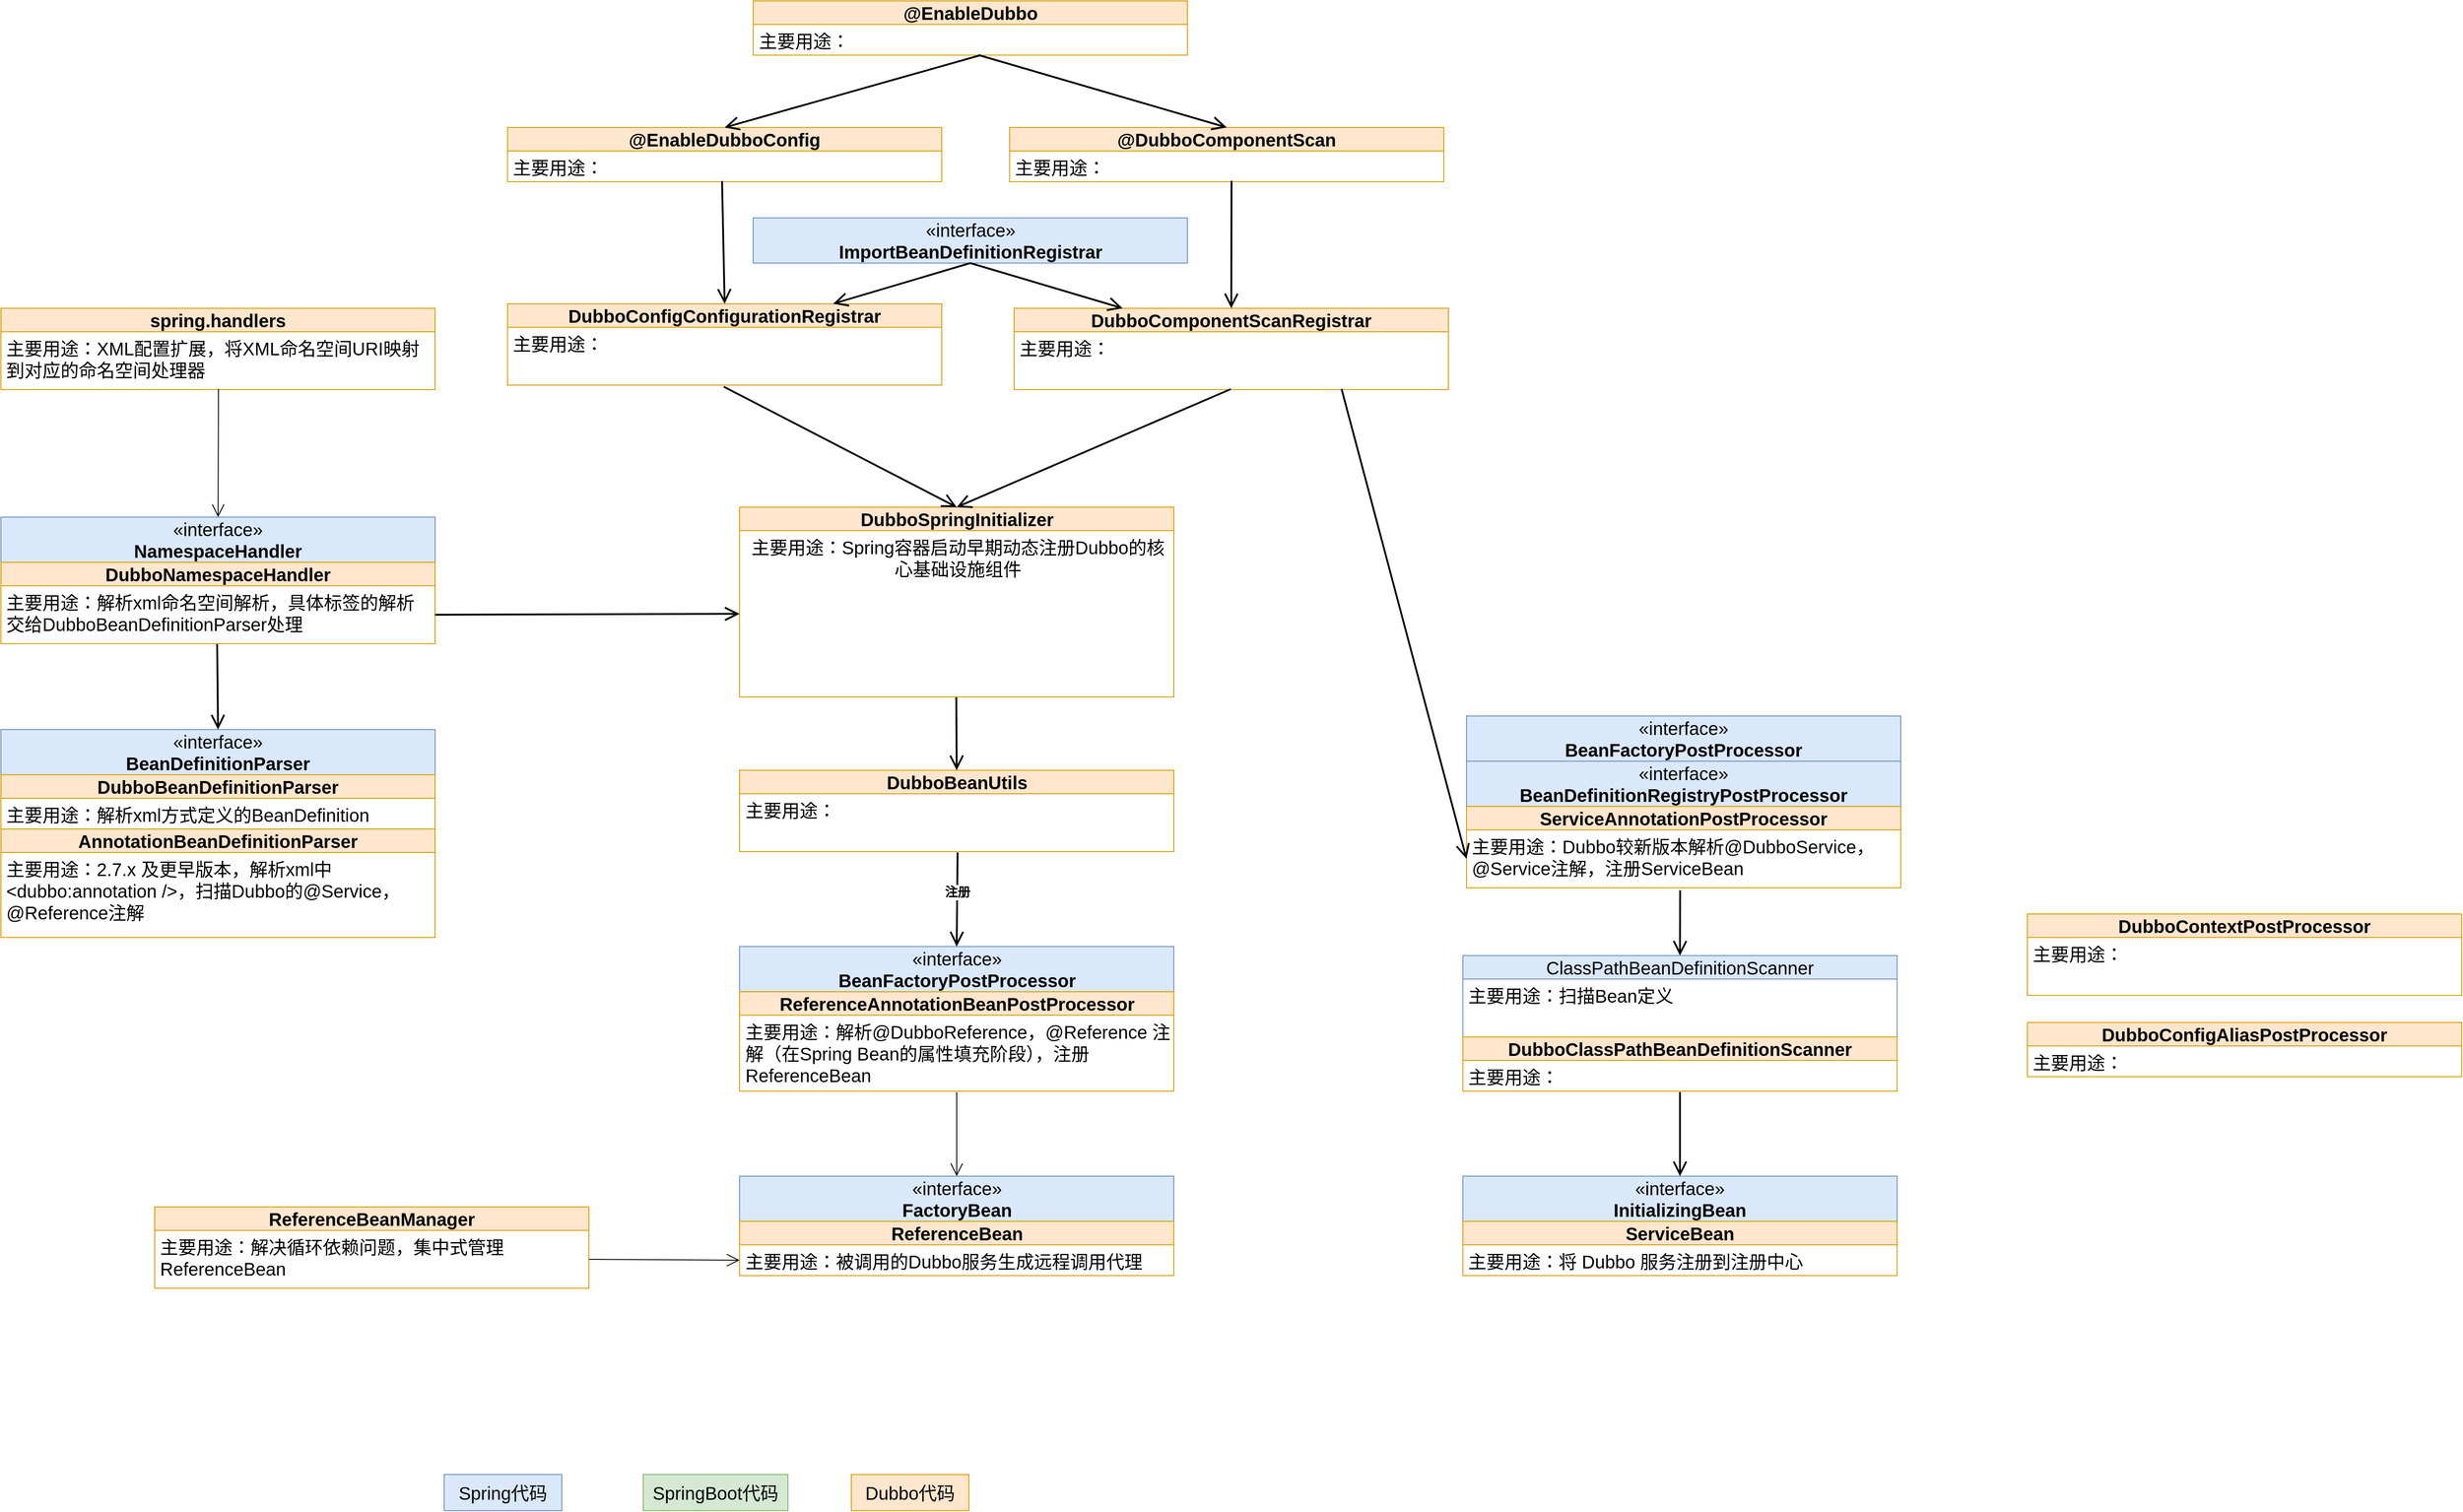 <mxfile version="28.0.6">
  <diagram name="第 1 页" id="xwlVY48jZOfA3PrioJLu">
    <mxGraphModel dx="3204" dy="2539" grid="1" gridSize="10" guides="1" tooltips="1" connect="1" arrows="1" fold="1" page="1" pageScale="1" pageWidth="827" pageHeight="1169" math="0" shadow="0">
      <root>
        <mxCell id="0" />
        <mxCell id="1" parent="0" />
        <mxCell id="1j3soAuKBiSglBNwDgY3-29" value="Spring代码" style="rounded=0;whiteSpace=wrap;html=1;fontSize=20;fillColor=#dae8fc;strokeColor=#6c8ebf;" parent="1" vertex="1">
          <mxGeometry x="-230" y="1400" width="130" height="40" as="geometry" />
        </mxCell>
        <mxCell id="1j3soAuKBiSglBNwDgY3-30" value="Dubbo代码" style="rounded=0;whiteSpace=wrap;html=1;fontSize=20;fillColor=#ffe6cc;strokeColor=#d79b00;" parent="1" vertex="1">
          <mxGeometry x="220" y="1400" width="130" height="40" as="geometry" />
        </mxCell>
        <mxCell id="MJl2RSiWA88DYP8mbdHT-1" value="«interface»&lt;br&gt;&lt;b&gt;NamespaceHandler&lt;/b&gt;" style="html=1;whiteSpace=wrap;fontSize=20;fillColor=#dae8fc;strokeColor=#6c8ebf;" parent="1" vertex="1">
          <mxGeometry x="-720" y="341" width="480" height="50" as="geometry" />
        </mxCell>
        <mxCell id="MJl2RSiWA88DYP8mbdHT-23" value="&lt;span style=&quot;font-size: 20px;&quot;&gt;&lt;b&gt;DubboNamespaceHandler&lt;/b&gt;&lt;/span&gt;" style="swimlane;fontStyle=0;childLayout=stackLayout;horizontal=1;startSize=26;fillColor=#ffe6cc;horizontalStack=0;resizeParent=1;resizeParentMax=0;resizeLast=0;collapsible=1;marginBottom=0;whiteSpace=wrap;html=1;strokeColor=#d79b00;" parent="1" vertex="1">
          <mxGeometry x="-720" y="391" width="480" height="90" as="geometry" />
        </mxCell>
        <mxCell id="MJl2RSiWA88DYP8mbdHT-24" value="主要用途：解析xml命名空间解析，具体标签的解析交给DubboBeanDefinitionParser处理" style="text;strokeColor=none;fillColor=none;align=left;verticalAlign=top;spacingLeft=4;spacingRight=4;overflow=hidden;rotatable=0;points=[[0,0.5],[1,0.5]];portConstraint=eastwest;whiteSpace=wrap;html=1;fontSize=20;" parent="MJl2RSiWA88DYP8mbdHT-23" vertex="1">
          <mxGeometry y="26" width="480" height="64" as="geometry" />
        </mxCell>
        <mxCell id="MJl2RSiWA88DYP8mbdHT-43" value="«interface»&lt;br&gt;&lt;b&gt;BeanDefinitionParser&lt;/b&gt;" style="html=1;whiteSpace=wrap;fontSize=20;fillColor=#dae8fc;strokeColor=#6c8ebf;" parent="1" vertex="1">
          <mxGeometry x="-720" y="576" width="480" height="50" as="geometry" />
        </mxCell>
        <mxCell id="MJl2RSiWA88DYP8mbdHT-44" value="&lt;span style=&quot;font-size: 20px;&quot;&gt;&lt;b&gt;DubboBeanDefinitionParser&lt;/b&gt;&lt;/span&gt;" style="swimlane;fontStyle=0;childLayout=stackLayout;horizontal=1;startSize=26;fillColor=#ffe6cc;horizontalStack=0;resizeParent=1;resizeParentMax=0;resizeLast=0;collapsible=1;marginBottom=0;whiteSpace=wrap;html=1;strokeColor=#d79b00;" parent="1" vertex="1">
          <mxGeometry x="-720" y="626" width="480" height="60" as="geometry" />
        </mxCell>
        <mxCell id="MJl2RSiWA88DYP8mbdHT-45" value="主要用途：解析xml方式定义的BeanDefinition" style="text;strokeColor=none;fillColor=none;align=left;verticalAlign=top;spacingLeft=4;spacingRight=4;overflow=hidden;rotatable=0;points=[[0,0.5],[1,0.5]];portConstraint=eastwest;whiteSpace=wrap;html=1;fontSize=20;" parent="MJl2RSiWA88DYP8mbdHT-44" vertex="1">
          <mxGeometry y="26" width="480" height="34" as="geometry" />
        </mxCell>
        <mxCell id="MJl2RSiWA88DYP8mbdHT-46" value="&lt;span style=&quot;font-size: 20px;&quot;&gt;&lt;b&gt;AnnotationBeanDefinitionParser&lt;/b&gt;&lt;/span&gt;" style="swimlane;fontStyle=0;childLayout=stackLayout;horizontal=1;startSize=26;fillColor=#ffe6cc;horizontalStack=0;resizeParent=1;resizeParentMax=0;resizeLast=0;collapsible=1;marginBottom=0;whiteSpace=wrap;html=1;strokeColor=#d79b00;" parent="1" vertex="1">
          <mxGeometry x="-720" y="686" width="480" height="120" as="geometry" />
        </mxCell>
        <mxCell id="MJl2RSiWA88DYP8mbdHT-47" value="主要用途：2.7.x 及更早版本，解析xml中&amp;lt;dubbo:annotation /&amp;gt;，扫描Dubbo的@Service，@Reference注解&amp;nbsp;" style="text;strokeColor=none;fillColor=none;align=left;verticalAlign=top;spacingLeft=4;spacingRight=4;overflow=hidden;rotatable=0;points=[[0,0.5],[1,0.5]];portConstraint=eastwest;whiteSpace=wrap;html=1;fontSize=20;" parent="MJl2RSiWA88DYP8mbdHT-46" vertex="1">
          <mxGeometry y="26" width="480" height="94" as="geometry" />
        </mxCell>
        <mxCell id="kx4sPDKNxDJQQ7E9ZJhp-7" value="«interface»&lt;br&gt;&lt;b&gt;FactoryBean&lt;/b&gt;" style="html=1;whiteSpace=wrap;fontSize=20;fillColor=#dae8fc;strokeColor=#6c8ebf;" parent="1" vertex="1">
          <mxGeometry x="96.5" y="1070" width="480" height="50" as="geometry" />
        </mxCell>
        <mxCell id="kx4sPDKNxDJQQ7E9ZJhp-8" value="&lt;span style=&quot;font-size: 20px;&quot;&gt;&lt;b&gt;ReferenceBean&lt;/b&gt;&lt;/span&gt;" style="swimlane;fontStyle=0;childLayout=stackLayout;horizontal=1;startSize=26;fillColor=#ffe6cc;horizontalStack=0;resizeParent=1;resizeParentMax=0;resizeLast=0;collapsible=1;marginBottom=0;whiteSpace=wrap;html=1;strokeColor=#d79b00;" parent="1" vertex="1">
          <mxGeometry x="96.5" y="1120" width="480" height="60" as="geometry" />
        </mxCell>
        <mxCell id="kx4sPDKNxDJQQ7E9ZJhp-9" value="主要用途：被调用的Dubbo服务生成远程调用代理" style="text;strokeColor=none;fillColor=none;align=left;verticalAlign=top;spacingLeft=4;spacingRight=4;overflow=hidden;rotatable=0;points=[[0,0.5],[1,0.5]];portConstraint=eastwest;whiteSpace=wrap;html=1;fontSize=20;" parent="kx4sPDKNxDJQQ7E9ZJhp-8" vertex="1">
          <mxGeometry y="26" width="480" height="34" as="geometry" />
        </mxCell>
        <mxCell id="kx4sPDKNxDJQQ7E9ZJhp-10" value="" style="endArrow=open;endFill=1;endSize=12;html=1;rounded=0;exitX=0.498;exitY=1.008;exitDx=0;exitDy=0;exitPerimeter=0;entryX=0.5;entryY=0;entryDx=0;entryDy=0;strokeWidth=2;" parent="1" source="MJl2RSiWA88DYP8mbdHT-24" target="MJl2RSiWA88DYP8mbdHT-43" edge="1">
          <mxGeometry width="160" relative="1" as="geometry">
            <mxPoint x="-460" y="501" as="sourcePoint" />
            <mxPoint x="-300" y="501" as="targetPoint" />
          </mxGeometry>
        </mxCell>
        <mxCell id="kx4sPDKNxDJQQ7E9ZJhp-16" value="&lt;span style=&quot;font-size: 20px; font-weight: 700;&quot;&gt;DubboConfigAliasPostProcessor&lt;/span&gt;" style="swimlane;fontStyle=0;childLayout=stackLayout;horizontal=1;startSize=26;fillColor=#ffe6cc;horizontalStack=0;resizeParent=1;resizeParentMax=0;resizeLast=0;collapsible=1;marginBottom=0;whiteSpace=wrap;html=1;strokeColor=#d79b00;" parent="1" vertex="1">
          <mxGeometry x="1520" y="900" width="480" height="60" as="geometry" />
        </mxCell>
        <mxCell id="kx4sPDKNxDJQQ7E9ZJhp-17" value="主要用途：" style="text;strokeColor=none;fillColor=none;align=left;verticalAlign=top;spacingLeft=4;spacingRight=4;overflow=hidden;rotatable=0;points=[[0,0.5],[1,0.5]];portConstraint=eastwest;whiteSpace=wrap;html=1;fontSize=20;" parent="kx4sPDKNxDJQQ7E9ZJhp-16" vertex="1">
          <mxGeometry y="26" width="480" height="34" as="geometry" />
        </mxCell>
        <mxCell id="kx4sPDKNxDJQQ7E9ZJhp-32" value="&lt;span style=&quot;font-size: 20px;&quot;&gt;&lt;b&gt;DubboBeanUtils&lt;/b&gt;&lt;/span&gt;" style="swimlane;fontStyle=0;childLayout=stackLayout;horizontal=1;startSize=26;fillColor=#ffe6cc;horizontalStack=0;resizeParent=1;resizeParentMax=0;resizeLast=0;collapsible=1;marginBottom=0;whiteSpace=wrap;html=1;strokeColor=#d79b00;" parent="1" vertex="1">
          <mxGeometry x="96.5" y="621" width="480" height="90" as="geometry" />
        </mxCell>
        <mxCell id="kx4sPDKNxDJQQ7E9ZJhp-33" value="&lt;div style=&quot;text-align: center;&quot;&gt;&lt;span style=&quot;background-color: transparent; color: light-dark(rgb(0, 0, 0), rgb(255, 255, 255));&quot;&gt;主要用途：&lt;/span&gt;&lt;/div&gt;" style="text;strokeColor=none;fillColor=none;align=left;verticalAlign=top;spacingLeft=4;spacingRight=4;overflow=hidden;rotatable=0;points=[[0,0.5],[1,0.5]];portConstraint=eastwest;whiteSpace=wrap;html=1;fontSize=20;" parent="kx4sPDKNxDJQQ7E9ZJhp-32" vertex="1">
          <mxGeometry y="26" width="480" height="64" as="geometry" />
        </mxCell>
        <mxCell id="kx4sPDKNxDJQQ7E9ZJhp-34" value="&lt;span style=&quot;font-size: 20px;&quot;&gt;&lt;b&gt;DubboSpringInitializer&lt;/b&gt;&lt;/span&gt;" style="swimlane;fontStyle=0;childLayout=stackLayout;horizontal=1;startSize=26;fillColor=#ffe6cc;horizontalStack=0;resizeParent=1;resizeParentMax=0;resizeLast=0;collapsible=1;marginBottom=0;whiteSpace=wrap;html=1;strokeColor=#d79b00;" parent="1" vertex="1">
          <mxGeometry x="96.5" y="330" width="480" height="210" as="geometry" />
        </mxCell>
        <mxCell id="kx4sPDKNxDJQQ7E9ZJhp-35" value="&lt;div style=&quot;text-align: center;&quot;&gt;&lt;span style=&quot;background-color: transparent; color: light-dark(rgb(0, 0, 0), rgb(255, 255, 255));&quot;&gt;主要用途：&lt;/span&gt;&lt;span style=&quot;background-color: transparent; text-align: left;&quot;&gt;Spring容器启动早期动态注册Dubbo的核心基础设施组件&lt;/span&gt;&lt;/div&gt;" style="text;strokeColor=none;fillColor=none;align=left;verticalAlign=top;spacingLeft=4;spacingRight=4;overflow=hidden;rotatable=0;points=[[0,0.5],[1,0.5]];portConstraint=eastwest;whiteSpace=wrap;html=1;fontSize=20;" parent="kx4sPDKNxDJQQ7E9ZJhp-34" vertex="1">
          <mxGeometry y="26" width="480" height="184" as="geometry" />
        </mxCell>
        <mxCell id="kx4sPDKNxDJQQ7E9ZJhp-36" value="" style="endArrow=open;endFill=1;endSize=12;html=1;rounded=0;entryX=0;entryY=0.5;entryDx=0;entryDy=0;strokeWidth=2;exitX=1;exitY=0.5;exitDx=0;exitDy=0;" parent="1" source="MJl2RSiWA88DYP8mbdHT-24" target="kx4sPDKNxDJQQ7E9ZJhp-35" edge="1">
          <mxGeometry width="160" relative="1" as="geometry">
            <mxPoint x="-80" y="388" as="sourcePoint" />
            <mxPoint x="250" y="660" as="targetPoint" />
          </mxGeometry>
        </mxCell>
        <mxCell id="kx4sPDKNxDJQQ7E9ZJhp-37" value="&lt;span style=&quot;font-size: 20px;&quot;&gt;&lt;b&gt;DubboConfigConfigurationRegistrar&lt;/b&gt;&lt;/span&gt;" style="swimlane;fontStyle=0;childLayout=stackLayout;horizontal=1;startSize=26;fillColor=#ffe6cc;horizontalStack=0;resizeParent=1;resizeParentMax=0;resizeLast=0;collapsible=1;marginBottom=0;whiteSpace=wrap;html=1;strokeColor=#d79b00;" parent="1" vertex="1">
          <mxGeometry x="-160" y="105" width="480" height="90" as="geometry" />
        </mxCell>
        <mxCell id="kx4sPDKNxDJQQ7E9ZJhp-38" value="&lt;div style=&quot;text-align: center;&quot;&gt;&lt;span style=&quot;background-color: transparent; color: light-dark(rgb(0, 0, 0), rgb(255, 255, 255));&quot;&gt;主要用途：&lt;/span&gt;&lt;/div&gt;" style="text;strokeColor=none;fillColor=none;align=left;verticalAlign=top;spacingLeft=4;spacingRight=4;overflow=hidden;rotatable=0;points=[[0,0.5],[1,0.5]];portConstraint=eastwest;whiteSpace=wrap;html=1;fontSize=20;" parent="kx4sPDKNxDJQQ7E9ZJhp-37" vertex="1">
          <mxGeometry y="26" width="480" height="64" as="geometry" />
        </mxCell>
        <mxCell id="kx4sPDKNxDJQQ7E9ZJhp-39" value="" style="endArrow=open;endFill=1;endSize=12;html=1;rounded=0;exitX=0.498;exitY=1.027;exitDx=0;exitDy=0;exitPerimeter=0;entryX=0.5;entryY=0;entryDx=0;entryDy=0;strokeWidth=2;" parent="1" source="kx4sPDKNxDJQQ7E9ZJhp-38" target="kx4sPDKNxDJQQ7E9ZJhp-34" edge="1">
          <mxGeometry width="160" relative="1" as="geometry">
            <mxPoint x="199" y="280" as="sourcePoint" />
            <mxPoint x="359" y="280" as="targetPoint" />
          </mxGeometry>
        </mxCell>
        <mxCell id="kx4sPDKNxDJQQ7E9ZJhp-40" value="&lt;span style=&quot;font-size: 20px;&quot;&gt;&lt;b&gt;DubboComponentScanRegistrar&lt;/b&gt;&lt;/span&gt;" style="swimlane;fontStyle=0;childLayout=stackLayout;horizontal=1;startSize=26;fillColor=#ffe6cc;horizontalStack=0;resizeParent=1;resizeParentMax=0;resizeLast=0;collapsible=1;marginBottom=0;whiteSpace=wrap;html=1;strokeColor=#d79b00;" parent="1" vertex="1">
          <mxGeometry x="400" y="110" width="480" height="90" as="geometry" />
        </mxCell>
        <mxCell id="kx4sPDKNxDJQQ7E9ZJhp-41" value="&lt;div style=&quot;text-align: center;&quot;&gt;&lt;span style=&quot;background-color: transparent; color: light-dark(rgb(0, 0, 0), rgb(255, 255, 255));&quot;&gt;主要用途：&lt;/span&gt;&lt;/div&gt;" style="text;strokeColor=none;fillColor=none;align=left;verticalAlign=top;spacingLeft=4;spacingRight=4;overflow=hidden;rotatable=0;points=[[0,0.5],[1,0.5]];portConstraint=eastwest;whiteSpace=wrap;html=1;fontSize=20;" parent="kx4sPDKNxDJQQ7E9ZJhp-40" vertex="1">
          <mxGeometry y="26" width="480" height="64" as="geometry" />
        </mxCell>
        <mxCell id="kx4sPDKNxDJQQ7E9ZJhp-43" value="&lt;span style=&quot;font-size: 20px;&quot;&gt;&lt;b&gt;DubboContextPostProcessor&lt;/b&gt;&lt;/span&gt;" style="swimlane;fontStyle=0;childLayout=stackLayout;horizontal=1;startSize=26;fillColor=#ffe6cc;horizontalStack=0;resizeParent=1;resizeParentMax=0;resizeLast=0;collapsible=1;marginBottom=0;whiteSpace=wrap;html=1;strokeColor=#d79b00;" parent="1" vertex="1">
          <mxGeometry x="1520" y="780" width="480" height="90" as="geometry" />
        </mxCell>
        <mxCell id="kx4sPDKNxDJQQ7E9ZJhp-44" value="&lt;div style=&quot;text-align: center;&quot;&gt;&lt;span style=&quot;background-color: transparent; color: light-dark(rgb(0, 0, 0), rgb(255, 255, 255));&quot;&gt;主要用途：&lt;/span&gt;&lt;/div&gt;" style="text;strokeColor=none;fillColor=none;align=left;verticalAlign=top;spacingLeft=4;spacingRight=4;overflow=hidden;rotatable=0;points=[[0,0.5],[1,0.5]];portConstraint=eastwest;whiteSpace=wrap;html=1;fontSize=20;" parent="kx4sPDKNxDJQQ7E9ZJhp-43" vertex="1">
          <mxGeometry y="26" width="480" height="64" as="geometry" />
        </mxCell>
        <mxCell id="kx4sPDKNxDJQQ7E9ZJhp-48" value="&lt;span style=&quot;font-size: 20px;&quot;&gt;&lt;b&gt;@EnableDubboConfig&lt;/b&gt;&lt;/span&gt;" style="swimlane;fontStyle=0;childLayout=stackLayout;horizontal=1;startSize=26;fillColor=#ffe6cc;horizontalStack=0;resizeParent=1;resizeParentMax=0;resizeLast=0;collapsible=1;marginBottom=0;whiteSpace=wrap;html=1;strokeColor=#d79b00;" parent="1" vertex="1">
          <mxGeometry x="-160" y="-90" width="480" height="60" as="geometry" />
        </mxCell>
        <mxCell id="kx4sPDKNxDJQQ7E9ZJhp-49" value="&lt;div style=&quot;text-align: center;&quot;&gt;&lt;span style=&quot;background-color: transparent; color: light-dark(rgb(0, 0, 0), rgb(255, 255, 255));&quot;&gt;主要用途：&lt;/span&gt;&lt;/div&gt;" style="text;strokeColor=none;fillColor=none;align=left;verticalAlign=top;spacingLeft=4;spacingRight=4;overflow=hidden;rotatable=0;points=[[0,0.5],[1,0.5]];portConstraint=eastwest;whiteSpace=wrap;html=1;fontSize=20;" parent="kx4sPDKNxDJQQ7E9ZJhp-48" vertex="1">
          <mxGeometry y="26" width="480" height="34" as="geometry" />
        </mxCell>
        <mxCell id="kx4sPDKNxDJQQ7E9ZJhp-50" value="&lt;span style=&quot;font-size: 20px;&quot;&gt;&lt;b&gt;@DubboComponentScan&lt;/b&gt;&lt;/span&gt;" style="swimlane;fontStyle=0;childLayout=stackLayout;horizontal=1;startSize=26;fillColor=#ffe6cc;horizontalStack=0;resizeParent=1;resizeParentMax=0;resizeLast=0;collapsible=1;marginBottom=0;whiteSpace=wrap;html=1;strokeColor=#d79b00;" parent="1" vertex="1">
          <mxGeometry x="395" y="-90" width="480" height="60" as="geometry" />
        </mxCell>
        <mxCell id="kx4sPDKNxDJQQ7E9ZJhp-51" value="&lt;div style=&quot;text-align: center;&quot;&gt;&lt;span style=&quot;background-color: transparent; color: light-dark(rgb(0, 0, 0), rgb(255, 255, 255));&quot;&gt;主要用途：&lt;/span&gt;&lt;/div&gt;" style="text;strokeColor=none;fillColor=none;align=left;verticalAlign=top;spacingLeft=4;spacingRight=4;overflow=hidden;rotatable=0;points=[[0,0.5],[1,0.5]];portConstraint=eastwest;whiteSpace=wrap;html=1;fontSize=20;" parent="kx4sPDKNxDJQQ7E9ZJhp-50" vertex="1">
          <mxGeometry y="26" width="480" height="34" as="geometry" />
        </mxCell>
        <mxCell id="kx4sPDKNxDJQQ7E9ZJhp-52" value="&lt;span style=&quot;font-size: 20px;&quot;&gt;&lt;b&gt;@EnableDubbo&lt;/b&gt;&lt;/span&gt;" style="swimlane;fontStyle=0;childLayout=stackLayout;horizontal=1;startSize=26;fillColor=#ffe6cc;horizontalStack=0;resizeParent=1;resizeParentMax=0;resizeLast=0;collapsible=1;marginBottom=0;whiteSpace=wrap;html=1;strokeColor=#d79b00;" parent="1" vertex="1">
          <mxGeometry x="111.5" y="-230" width="480" height="60" as="geometry" />
        </mxCell>
        <mxCell id="kx4sPDKNxDJQQ7E9ZJhp-53" value="&lt;div style=&quot;text-align: center;&quot;&gt;&lt;span style=&quot;background-color: transparent; color: light-dark(rgb(0, 0, 0), rgb(255, 255, 255));&quot;&gt;主要用途：&lt;/span&gt;&lt;/div&gt;" style="text;strokeColor=none;fillColor=none;align=left;verticalAlign=top;spacingLeft=4;spacingRight=4;overflow=hidden;rotatable=0;points=[[0,0.5],[1,0.5]];portConstraint=eastwest;whiteSpace=wrap;html=1;fontSize=20;" parent="kx4sPDKNxDJQQ7E9ZJhp-52" vertex="1">
          <mxGeometry y="26" width="480" height="34" as="geometry" />
        </mxCell>
        <mxCell id="kx4sPDKNxDJQQ7E9ZJhp-54" value="" style="endArrow=open;endFill=1;endSize=12;html=1;rounded=0;exitX=0.519;exitY=0.996;exitDx=0;exitDy=0;exitPerimeter=0;entryX=0.5;entryY=0;entryDx=0;entryDy=0;strokeWidth=2;" parent="1" source="kx4sPDKNxDJQQ7E9ZJhp-53" target="kx4sPDKNxDJQQ7E9ZJhp-50" edge="1">
          <mxGeometry width="160" relative="1" as="geometry">
            <mxPoint x="605" y="-60" as="sourcePoint" />
            <mxPoint x="765" y="-60" as="targetPoint" />
          </mxGeometry>
        </mxCell>
        <mxCell id="kx4sPDKNxDJQQ7E9ZJhp-55" value="" style="endArrow=open;endFill=1;endSize=12;html=1;rounded=0;entryX=0.5;entryY=0;entryDx=0;entryDy=0;exitX=0.523;exitY=1.004;exitDx=0;exitDy=0;exitPerimeter=0;strokeWidth=2;" parent="1" source="kx4sPDKNxDJQQ7E9ZJhp-53" target="kx4sPDKNxDJQQ7E9ZJhp-48" edge="1">
          <mxGeometry width="160" relative="1" as="geometry">
            <mxPoint x="585" y="-230" as="sourcePoint" />
            <mxPoint x="705" y="-180" as="targetPoint" />
          </mxGeometry>
        </mxCell>
        <mxCell id="kx4sPDKNxDJQQ7E9ZJhp-56" value="" style="endArrow=open;endFill=1;endSize=12;html=1;rounded=0;exitX=0.499;exitY=0.99;exitDx=0;exitDy=0;exitPerimeter=0;entryX=0.5;entryY=0;entryDx=0;entryDy=0;strokeWidth=2;" parent="1" source="kx4sPDKNxDJQQ7E9ZJhp-41" target="kx4sPDKNxDJQQ7E9ZJhp-34" edge="1">
          <mxGeometry width="160" relative="1" as="geometry">
            <mxPoint x="710" y="270" as="sourcePoint" />
            <mxPoint x="870" y="270" as="targetPoint" />
          </mxGeometry>
        </mxCell>
        <mxCell id="kx4sPDKNxDJQQ7E9ZJhp-58" value="«interface»&lt;br&gt;&lt;b&gt;BeanFactoryPostProcessor&lt;/b&gt;" style="html=1;whiteSpace=wrap;fontSize=20;fillColor=#dae8fc;strokeColor=#6c8ebf;" parent="1" vertex="1">
          <mxGeometry x="96.5" y="816" width="480" height="50" as="geometry" />
        </mxCell>
        <mxCell id="kx4sPDKNxDJQQ7E9ZJhp-59" value="&lt;span style=&quot;font-size: 20px; font-weight: 700;&quot;&gt;ReferenceAnnotationBeanPostProcessor&lt;/span&gt;" style="swimlane;fontStyle=0;childLayout=stackLayout;horizontal=1;startSize=26;fillColor=#ffe6cc;horizontalStack=0;resizeParent=1;resizeParentMax=0;resizeLast=0;collapsible=1;marginBottom=0;whiteSpace=wrap;html=1;strokeColor=#d79b00;" parent="1" vertex="1">
          <mxGeometry x="96.5" y="866" width="480" height="110" as="geometry" />
        </mxCell>
        <mxCell id="kx4sPDKNxDJQQ7E9ZJhp-60" value="主要用途：解析@DubboReference，@Reference 注解（在Spring Bean的属性填充阶段），注册ReferenceBean" style="text;strokeColor=none;fillColor=none;align=left;verticalAlign=top;spacingLeft=4;spacingRight=4;overflow=hidden;rotatable=0;points=[[0,0.5],[1,0.5]];portConstraint=eastwest;whiteSpace=wrap;html=1;fontSize=20;" parent="kx4sPDKNxDJQQ7E9ZJhp-59" vertex="1">
          <mxGeometry y="26" width="480" height="84" as="geometry" />
        </mxCell>
        <mxCell id="kx4sPDKNxDJQQ7E9ZJhp-61" value="" style="endArrow=open;endFill=1;endSize=12;html=1;rounded=0;exitX=0.499;exitY=1.002;exitDx=0;exitDy=0;exitPerimeter=0;entryX=0.5;entryY=0;entryDx=0;entryDy=0;strokeWidth=2;" parent="1" source="kx4sPDKNxDJQQ7E9ZJhp-35" target="kx4sPDKNxDJQQ7E9ZJhp-32" edge="1">
          <mxGeometry width="160" relative="1" as="geometry">
            <mxPoint x="620" y="670" as="sourcePoint" />
            <mxPoint x="780" y="670" as="targetPoint" />
          </mxGeometry>
        </mxCell>
        <mxCell id="kx4sPDKNxDJQQ7E9ZJhp-62" value="" style="endArrow=open;endFill=1;endSize=12;html=1;rounded=0;exitX=0.502;exitY=1.015;exitDx=0;exitDy=0;exitPerimeter=0;entryX=0.5;entryY=0;entryDx=0;entryDy=0;strokeWidth=2;fontSize=15;" parent="1" source="kx4sPDKNxDJQQ7E9ZJhp-33" target="kx4sPDKNxDJQQ7E9ZJhp-58" edge="1">
          <mxGeometry width="160" relative="1" as="geometry">
            <mxPoint x="570" y="810" as="sourcePoint" />
            <mxPoint x="730" y="810" as="targetPoint" />
          </mxGeometry>
        </mxCell>
        <mxCell id="r4sQ5H7cFToyG9vY6RSI-30" value="注册" style="edgeLabel;html=1;align=center;verticalAlign=middle;resizable=0;points=[];fontSize=14;fontStyle=1" vertex="1" connectable="0" parent="kx4sPDKNxDJQQ7E9ZJhp-62">
          <mxGeometry x="-0.185" relative="1" as="geometry">
            <mxPoint y="1" as="offset" />
          </mxGeometry>
        </mxCell>
        <mxCell id="kx4sPDKNxDJQQ7E9ZJhp-70" value="" style="endArrow=open;endFill=1;endSize=12;html=1;rounded=0;exitX=0.5;exitY=1.013;exitDx=0;exitDy=0;exitPerimeter=0;entryX=0.5;entryY=0;entryDx=0;entryDy=0;" parent="1" source="kx4sPDKNxDJQQ7E9ZJhp-60" target="kx4sPDKNxDJQQ7E9ZJhp-7" edge="1">
          <mxGeometry width="160" relative="1" as="geometry">
            <mxPoint x="730" y="1120" as="sourcePoint" />
            <mxPoint x="890" y="1120" as="targetPoint" />
          </mxGeometry>
        </mxCell>
        <mxCell id="kx4sPDKNxDJQQ7E9ZJhp-71" value="&lt;span style=&quot;font-size: 20px;&quot;&gt;&lt;b&gt;spring.handlers&lt;/b&gt;&lt;/span&gt;" style="swimlane;fontStyle=0;childLayout=stackLayout;horizontal=1;startSize=26;fillColor=#ffe6cc;horizontalStack=0;resizeParent=1;resizeParentMax=0;resizeLast=0;collapsible=1;marginBottom=0;whiteSpace=wrap;html=1;strokeColor=#d79b00;" parent="1" vertex="1">
          <mxGeometry x="-720" y="110" width="480" height="90" as="geometry" />
        </mxCell>
        <mxCell id="kx4sPDKNxDJQQ7E9ZJhp-72" value="&lt;div style=&quot;text-align: left;&quot;&gt;&lt;span style=&quot;background-color: transparent; color: light-dark(rgb(0, 0, 0), rgb(255, 255, 255));&quot;&gt;主要用途：&lt;/span&gt;&lt;span style=&quot;background-color: transparent;&quot;&gt;XML配置扩展，&lt;/span&gt;&lt;span style=&quot;background-color: transparent; color: light-dark(rgb(0, 0, 0), rgb(255, 255, 255));&quot;&gt;将XML命名空间URI映射到对应的命名空间处理器&lt;/span&gt;&lt;/div&gt;" style="text;strokeColor=none;fillColor=none;align=left;verticalAlign=top;spacingLeft=4;spacingRight=4;overflow=hidden;rotatable=0;points=[[0,0.5],[1,0.5]];portConstraint=eastwest;whiteSpace=wrap;html=1;fontSize=20;" parent="kx4sPDKNxDJQQ7E9ZJhp-71" vertex="1">
          <mxGeometry y="26" width="480" height="64" as="geometry" />
        </mxCell>
        <mxCell id="kx4sPDKNxDJQQ7E9ZJhp-73" value="" style="endArrow=open;endFill=1;endSize=12;html=1;rounded=0;exitX=0.501;exitY=0.987;exitDx=0;exitDy=0;exitPerimeter=0;" parent="1" source="kx4sPDKNxDJQQ7E9ZJhp-72" target="MJl2RSiWA88DYP8mbdHT-1" edge="1">
          <mxGeometry width="160" relative="1" as="geometry">
            <mxPoint x="-480" y="260" as="sourcePoint" />
            <mxPoint x="-320" y="260" as="targetPoint" />
          </mxGeometry>
        </mxCell>
        <mxCell id="7cc9NkJdc3gj587qjg6O-1" value="SpringBoot代码" style="rounded=0;whiteSpace=wrap;html=1;fontSize=20;fillColor=#d5e8d4;strokeColor=#82b366;" parent="1" vertex="1">
          <mxGeometry x="-10" y="1400" width="160" height="40" as="geometry" />
        </mxCell>
        <mxCell id="r4sQ5H7cFToyG9vY6RSI-1" value="&lt;span style=&quot;font-size: 20px;&quot;&gt;&lt;b&gt;ReferenceBeanManager&lt;/b&gt;&lt;/span&gt;" style="swimlane;fontStyle=0;childLayout=stackLayout;horizontal=1;startSize=26;fillColor=#ffe6cc;horizontalStack=0;resizeParent=1;resizeParentMax=0;resizeLast=0;collapsible=1;marginBottom=0;whiteSpace=wrap;html=1;strokeColor=#d79b00;" vertex="1" parent="1">
          <mxGeometry x="-550" y="1104" width="480" height="90" as="geometry" />
        </mxCell>
        <mxCell id="r4sQ5H7cFToyG9vY6RSI-2" value="&lt;div style=&quot;text-align: left;&quot;&gt;&lt;span style=&quot;background-color: transparent; color: light-dark(rgb(0, 0, 0), rgb(255, 255, 255));&quot;&gt;主要用途：&lt;/span&gt;&lt;span style=&quot;background-color: transparent; text-align: left;&quot;&gt;解决循环依赖问题，&lt;/span&gt;&lt;span style=&quot;background-color: transparent; text-align: left;&quot;&gt;集中式管理ReferenceBean&lt;/span&gt;&lt;/div&gt;" style="text;strokeColor=none;fillColor=none;align=left;verticalAlign=top;spacingLeft=4;spacingRight=4;overflow=hidden;rotatable=0;points=[[0,0.5],[1,0.5]];portConstraint=eastwest;whiteSpace=wrap;html=1;fontSize=20;" vertex="1" parent="r4sQ5H7cFToyG9vY6RSI-1">
          <mxGeometry y="26" width="480" height="64" as="geometry" />
        </mxCell>
        <mxCell id="r4sQ5H7cFToyG9vY6RSI-4" value="" style="endArrow=open;endFill=1;endSize=12;html=1;rounded=0;exitX=1;exitY=0.5;exitDx=0;exitDy=0;entryX=0;entryY=0.5;entryDx=0;entryDy=0;" edge="1" parent="1" source="r4sQ5H7cFToyG9vY6RSI-2" target="kx4sPDKNxDJQQ7E9ZJhp-9">
          <mxGeometry width="160" relative="1" as="geometry">
            <mxPoint x="-150" y="1250" as="sourcePoint" />
            <mxPoint x="10" y="1250" as="targetPoint" />
          </mxGeometry>
        </mxCell>
        <mxCell id="r4sQ5H7cFToyG9vY6RSI-5" value="«interface»&lt;br&gt;&lt;b&gt;BeanDefinitionRegistryPostProcessor&lt;/b&gt;" style="html=1;whiteSpace=wrap;fontSize=20;fillColor=#dae8fc;strokeColor=#6c8ebf;" vertex="1" parent="1">
          <mxGeometry x="900" y="611" width="480" height="50" as="geometry" />
        </mxCell>
        <mxCell id="r4sQ5H7cFToyG9vY6RSI-6" value="&lt;span style=&quot;font-size: 20px; font-weight: 700;&quot;&gt;ServiceAnnotationPostProcessor&lt;/span&gt;" style="swimlane;fontStyle=0;childLayout=stackLayout;horizontal=1;startSize=26;fillColor=#ffe6cc;horizontalStack=0;resizeParent=1;resizeParentMax=0;resizeLast=0;collapsible=1;marginBottom=0;whiteSpace=wrap;html=1;strokeColor=#d79b00;" vertex="1" parent="1">
          <mxGeometry x="900" y="661" width="480" height="90" as="geometry" />
        </mxCell>
        <mxCell id="r4sQ5H7cFToyG9vY6RSI-7" value="主要用途：Dubbo较新版本解析@DubboService，@Service注解，注册ServiceBean" style="text;strokeColor=none;fillColor=none;align=left;verticalAlign=top;spacingLeft=4;spacingRight=4;overflow=hidden;rotatable=0;points=[[0,0.5],[1,0.5]];portConstraint=eastwest;whiteSpace=wrap;html=1;fontSize=20;" vertex="1" parent="r4sQ5H7cFToyG9vY6RSI-6">
          <mxGeometry y="26" width="480" height="64" as="geometry" />
        </mxCell>
        <mxCell id="r4sQ5H7cFToyG9vY6RSI-8" value="«interface»&lt;br&gt;&lt;b&gt;InitializingBean&lt;/b&gt;" style="html=1;whiteSpace=wrap;fontSize=20;fillColor=#dae8fc;strokeColor=#6c8ebf;" vertex="1" parent="1">
          <mxGeometry x="896" y="1070" width="480" height="50" as="geometry" />
        </mxCell>
        <mxCell id="r4sQ5H7cFToyG9vY6RSI-9" value="&lt;span style=&quot;font-size: 20px;&quot;&gt;&lt;b&gt;ServiceBean&lt;/b&gt;&lt;/span&gt;" style="swimlane;fontStyle=0;childLayout=stackLayout;horizontal=1;startSize=26;fillColor=#ffe6cc;horizontalStack=0;resizeParent=1;resizeParentMax=0;resizeLast=0;collapsible=1;marginBottom=0;whiteSpace=wrap;html=1;strokeColor=#d79b00;" vertex="1" parent="1">
          <mxGeometry x="896" y="1120" width="480" height="60" as="geometry" />
        </mxCell>
        <mxCell id="r4sQ5H7cFToyG9vY6RSI-10" value="主要用途：将 Dubbo 服务注册到注册中心" style="text;strokeColor=none;fillColor=none;align=left;verticalAlign=top;spacingLeft=4;spacingRight=4;overflow=hidden;rotatable=0;points=[[0,0.5],[1,0.5]];portConstraint=eastwest;whiteSpace=wrap;html=1;fontSize=20;" vertex="1" parent="r4sQ5H7cFToyG9vY6RSI-9">
          <mxGeometry y="26" width="480" height="34" as="geometry" />
        </mxCell>
        <mxCell id="r4sQ5H7cFToyG9vY6RSI-11" value="«interface»&lt;br&gt;&lt;b&gt;BeanFactoryPostProcessor&lt;/b&gt;" style="html=1;whiteSpace=wrap;fontSize=20;fillColor=#dae8fc;strokeColor=#6c8ebf;" vertex="1" parent="1">
          <mxGeometry x="900" y="561" width="480" height="50" as="geometry" />
        </mxCell>
        <mxCell id="r4sQ5H7cFToyG9vY6RSI-21" value="" style="endArrow=open;endFill=1;endSize=12;html=1;rounded=0;entryX=0.5;entryY=0;entryDx=0;entryDy=0;strokeWidth=2;exitX=0.5;exitY=1.029;exitDx=0;exitDy=0;exitPerimeter=0;" edge="1" parent="1" target="r4sQ5H7cFToyG9vY6RSI-8" source="r4sQ5H7cFToyG9vY6RSI-35">
          <mxGeometry width="160" relative="1" as="geometry">
            <mxPoint x="1130" y="1004" as="sourcePoint" />
            <mxPoint x="1690" y="1037" as="targetPoint" />
          </mxGeometry>
        </mxCell>
        <mxCell id="r4sQ5H7cFToyG9vY6RSI-22" value="«interface»&lt;br&gt;&lt;b&gt;ImportBeanDefinitionRegistrar&lt;/b&gt;" style="html=1;whiteSpace=wrap;fontSize=20;fillColor=#dae8fc;strokeColor=#6c8ebf;" vertex="1" parent="1">
          <mxGeometry x="111.5" y="10" width="480" height="50" as="geometry" />
        </mxCell>
        <mxCell id="r4sQ5H7cFToyG9vY6RSI-23" value="" style="endArrow=open;endFill=1;endSize=12;html=1;rounded=0;exitX=0.511;exitY=0.969;exitDx=0;exitDy=0;exitPerimeter=0;entryX=0.5;entryY=0;entryDx=0;entryDy=0;strokeWidth=2;" edge="1" parent="1" source="kx4sPDKNxDJQQ7E9ZJhp-51" target="kx4sPDKNxDJQQ7E9ZJhp-40">
          <mxGeometry width="160" relative="1" as="geometry">
            <mxPoint x="1140" y="150" as="sourcePoint" />
            <mxPoint x="1300" y="150" as="targetPoint" />
          </mxGeometry>
        </mxCell>
        <mxCell id="r4sQ5H7cFToyG9vY6RSI-24" value="" style="endArrow=open;endFill=1;endSize=12;html=1;rounded=0;exitX=0.494;exitY=0.98;exitDx=0;exitDy=0;exitPerimeter=0;entryX=0.5;entryY=0;entryDx=0;entryDy=0;strokeWidth=2;" edge="1" parent="1" source="kx4sPDKNxDJQQ7E9ZJhp-49" target="kx4sPDKNxDJQQ7E9ZJhp-37">
          <mxGeometry width="160" relative="1" as="geometry">
            <mxPoint x="420" as="sourcePoint" />
            <mxPoint x="580" as="targetPoint" />
          </mxGeometry>
        </mxCell>
        <mxCell id="r4sQ5H7cFToyG9vY6RSI-25" value="" style="endArrow=open;endFill=1;endSize=12;html=1;rounded=0;exitX=0.5;exitY=1;exitDx=0;exitDy=0;entryX=0.75;entryY=0;entryDx=0;entryDy=0;strokeWidth=2;" edge="1" parent="1" source="r4sQ5H7cFToyG9vY6RSI-22" target="kx4sPDKNxDJQQ7E9ZJhp-37">
          <mxGeometry width="160" relative="1" as="geometry">
            <mxPoint x="980" y="20" as="sourcePoint" />
            <mxPoint x="1140" y="20" as="targetPoint" />
          </mxGeometry>
        </mxCell>
        <mxCell id="r4sQ5H7cFToyG9vY6RSI-26" value="" style="endArrow=open;endFill=1;endSize=12;html=1;rounded=0;exitX=0.5;exitY=1;exitDx=0;exitDy=0;entryX=0.25;entryY=0;entryDx=0;entryDy=0;strokeWidth=2;" edge="1" parent="1" source="r4sQ5H7cFToyG9vY6RSI-22" target="kx4sPDKNxDJQQ7E9ZJhp-40">
          <mxGeometry width="160" relative="1" as="geometry">
            <mxPoint x="1100" y="30" as="sourcePoint" />
            <mxPoint x="1260" y="30" as="targetPoint" />
          </mxGeometry>
        </mxCell>
        <mxCell id="r4sQ5H7cFToyG9vY6RSI-27" value="" style="endArrow=open;endFill=1;endSize=12;html=1;rounded=0;exitX=0.754;exitY=0.989;exitDx=0;exitDy=0;entryX=0;entryY=0.5;entryDx=0;entryDy=0;exitPerimeter=0;fontSize=14;fontStyle=1;strokeWidth=2;" edge="1" parent="1" source="kx4sPDKNxDJQQ7E9ZJhp-41" target="r4sQ5H7cFToyG9vY6RSI-7">
          <mxGeometry width="160" relative="1" as="geometry">
            <mxPoint x="760" y="270" as="sourcePoint" />
            <mxPoint x="1130" y="290" as="targetPoint" />
          </mxGeometry>
        </mxCell>
        <mxCell id="r4sQ5H7cFToyG9vY6RSI-32" value="&lt;span style=&quot;font-size: 20px;&quot;&gt;ClassPathBeanDefinitionScanner&lt;/span&gt;" style="swimlane;fontStyle=0;childLayout=stackLayout;horizontal=1;startSize=26;fillColor=#dae8fc;horizontalStack=0;resizeParent=1;resizeParentMax=0;resizeLast=0;collapsible=1;marginBottom=0;whiteSpace=wrap;html=1;strokeColor=#6c8ebf;" vertex="1" parent="1">
          <mxGeometry x="896" y="826" width="480" height="90" as="geometry" />
        </mxCell>
        <mxCell id="r4sQ5H7cFToyG9vY6RSI-33" value="&lt;div style=&quot;text-align: left;&quot;&gt;&lt;span style=&quot;background-color: transparent; color: light-dark(rgb(0, 0, 0), rgb(255, 255, 255));&quot;&gt;主要用途：扫描Bean定义&lt;/span&gt;&lt;/div&gt;" style="text;strokeColor=none;fillColor=none;align=left;verticalAlign=top;spacingLeft=4;spacingRight=4;overflow=hidden;rotatable=0;points=[[0,0.5],[1,0.5]];portConstraint=eastwest;whiteSpace=wrap;html=1;fontSize=20;" vertex="1" parent="r4sQ5H7cFToyG9vY6RSI-32">
          <mxGeometry y="26" width="480" height="64" as="geometry" />
        </mxCell>
        <mxCell id="r4sQ5H7cFToyG9vY6RSI-34" value="&lt;span style=&quot;font-size: 20px;&quot;&gt;&lt;b&gt;DubboClassPathBeanDefinitionScanner&lt;/b&gt;&lt;/span&gt;" style="swimlane;fontStyle=0;childLayout=stackLayout;horizontal=1;startSize=26;fillColor=#ffe6cc;horizontalStack=0;resizeParent=1;resizeParentMax=0;resizeLast=0;collapsible=1;marginBottom=0;whiteSpace=wrap;html=1;strokeColor=#d79b00;" vertex="1" parent="1">
          <mxGeometry x="896" y="916" width="480" height="60" as="geometry" />
        </mxCell>
        <mxCell id="r4sQ5H7cFToyG9vY6RSI-35" value="主要用途：" style="text;strokeColor=none;fillColor=none;align=left;verticalAlign=top;spacingLeft=4;spacingRight=4;overflow=hidden;rotatable=0;points=[[0,0.5],[1,0.5]];portConstraint=eastwest;whiteSpace=wrap;html=1;fontSize=20;" vertex="1" parent="r4sQ5H7cFToyG9vY6RSI-34">
          <mxGeometry y="26" width="480" height="34" as="geometry" />
        </mxCell>
        <mxCell id="r4sQ5H7cFToyG9vY6RSI-37" value="" style="endArrow=open;endFill=1;endSize=12;html=1;rounded=0;exitX=0.492;exitY=1.042;exitDx=0;exitDy=0;exitPerimeter=0;entryX=0.5;entryY=0;entryDx=0;entryDy=0;strokeWidth=2;" edge="1" parent="1" source="r4sQ5H7cFToyG9vY6RSI-7" target="r4sQ5H7cFToyG9vY6RSI-32">
          <mxGeometry width="160" relative="1" as="geometry">
            <mxPoint x="1470" y="1180" as="sourcePoint" />
            <mxPoint x="1630" y="1180" as="targetPoint" />
          </mxGeometry>
        </mxCell>
      </root>
    </mxGraphModel>
  </diagram>
</mxfile>
